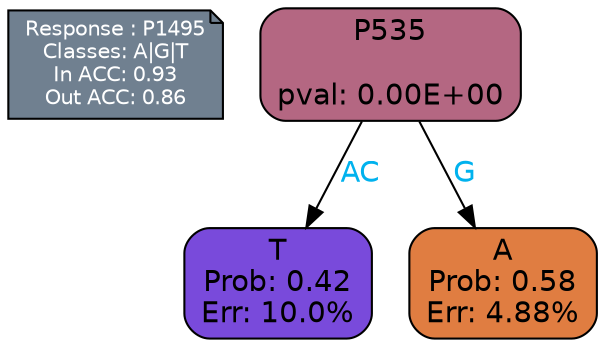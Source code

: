 digraph Tree {
node [shape=box, style="filled, rounded", color="black", fontname=helvetica] ;
graph [ranksep=equally, splines=polylines, bgcolor=transparent, dpi=600] ;
edge [fontname=helvetica] ;
LEGEND [label="Response : P1495
Classes: A|G|T
In ACC: 0.93
Out ACC: 0.86
",shape=note,align=left,style=filled,fillcolor="slategray",fontcolor="white",fontsize=10];1 [label="P535

pval: 0.00E+00", fillcolor="#b46782"] ;
2 [label="T
Prob: 0.42
Err: 10.0%", fillcolor="#794adb"] ;
3 [label="A
Prob: 0.58
Err: 4.88%", fillcolor="#e07d41"] ;
1 -> 2 [label="AC",fontcolor=deepskyblue2] ;
1 -> 3 [label="G",fontcolor=deepskyblue2] ;
{rank = same; 2;3;}{rank = same; LEGEND;1;}}